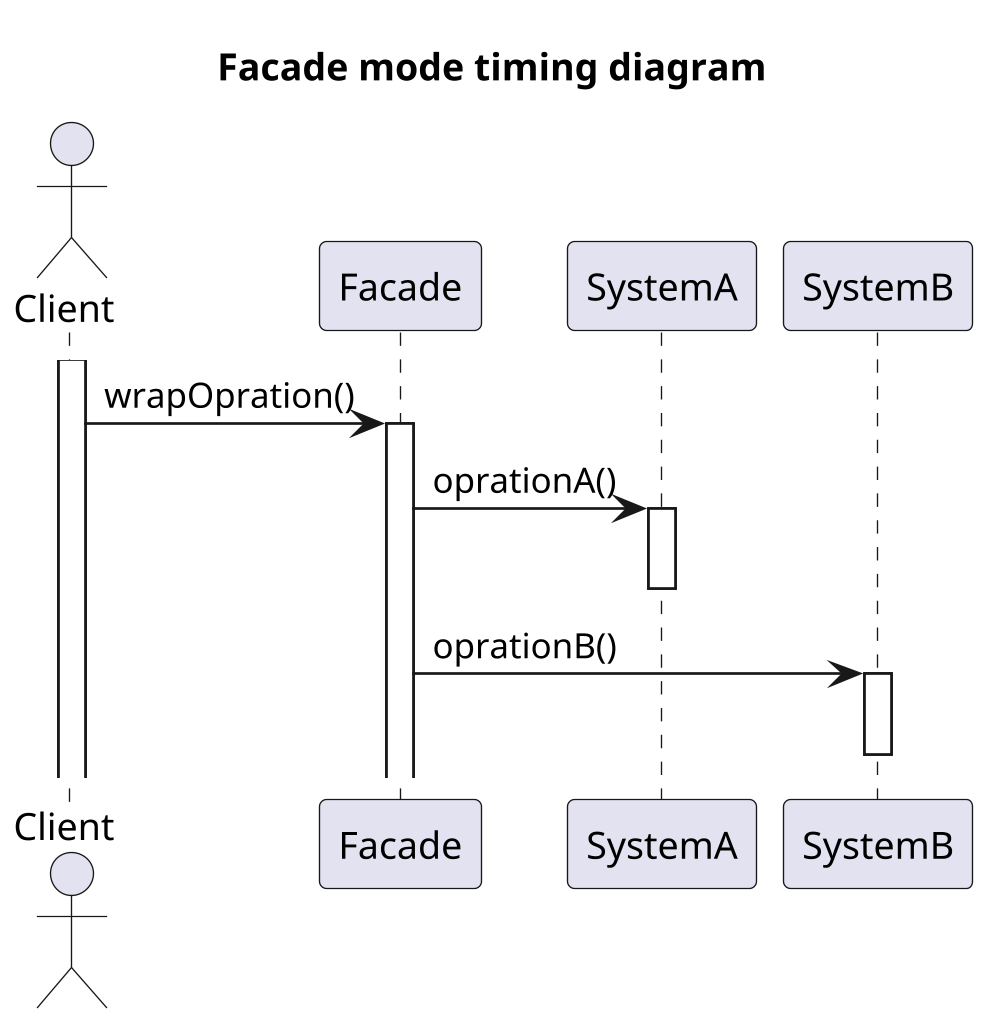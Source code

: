 @startuml
scale 1024 height
title Facade mode timing diagram

actor Client
participant Facade
participant SystemA
participant SystemB

activate Client
Client -> Facade: wrapOpration()
activate Facade
Facade -> SystemA: oprationA()
activate SystemA
deactivate SystemA
Facade -> SystemB: oprationB()
activate SystemB
deactivate SystemB
@enduml